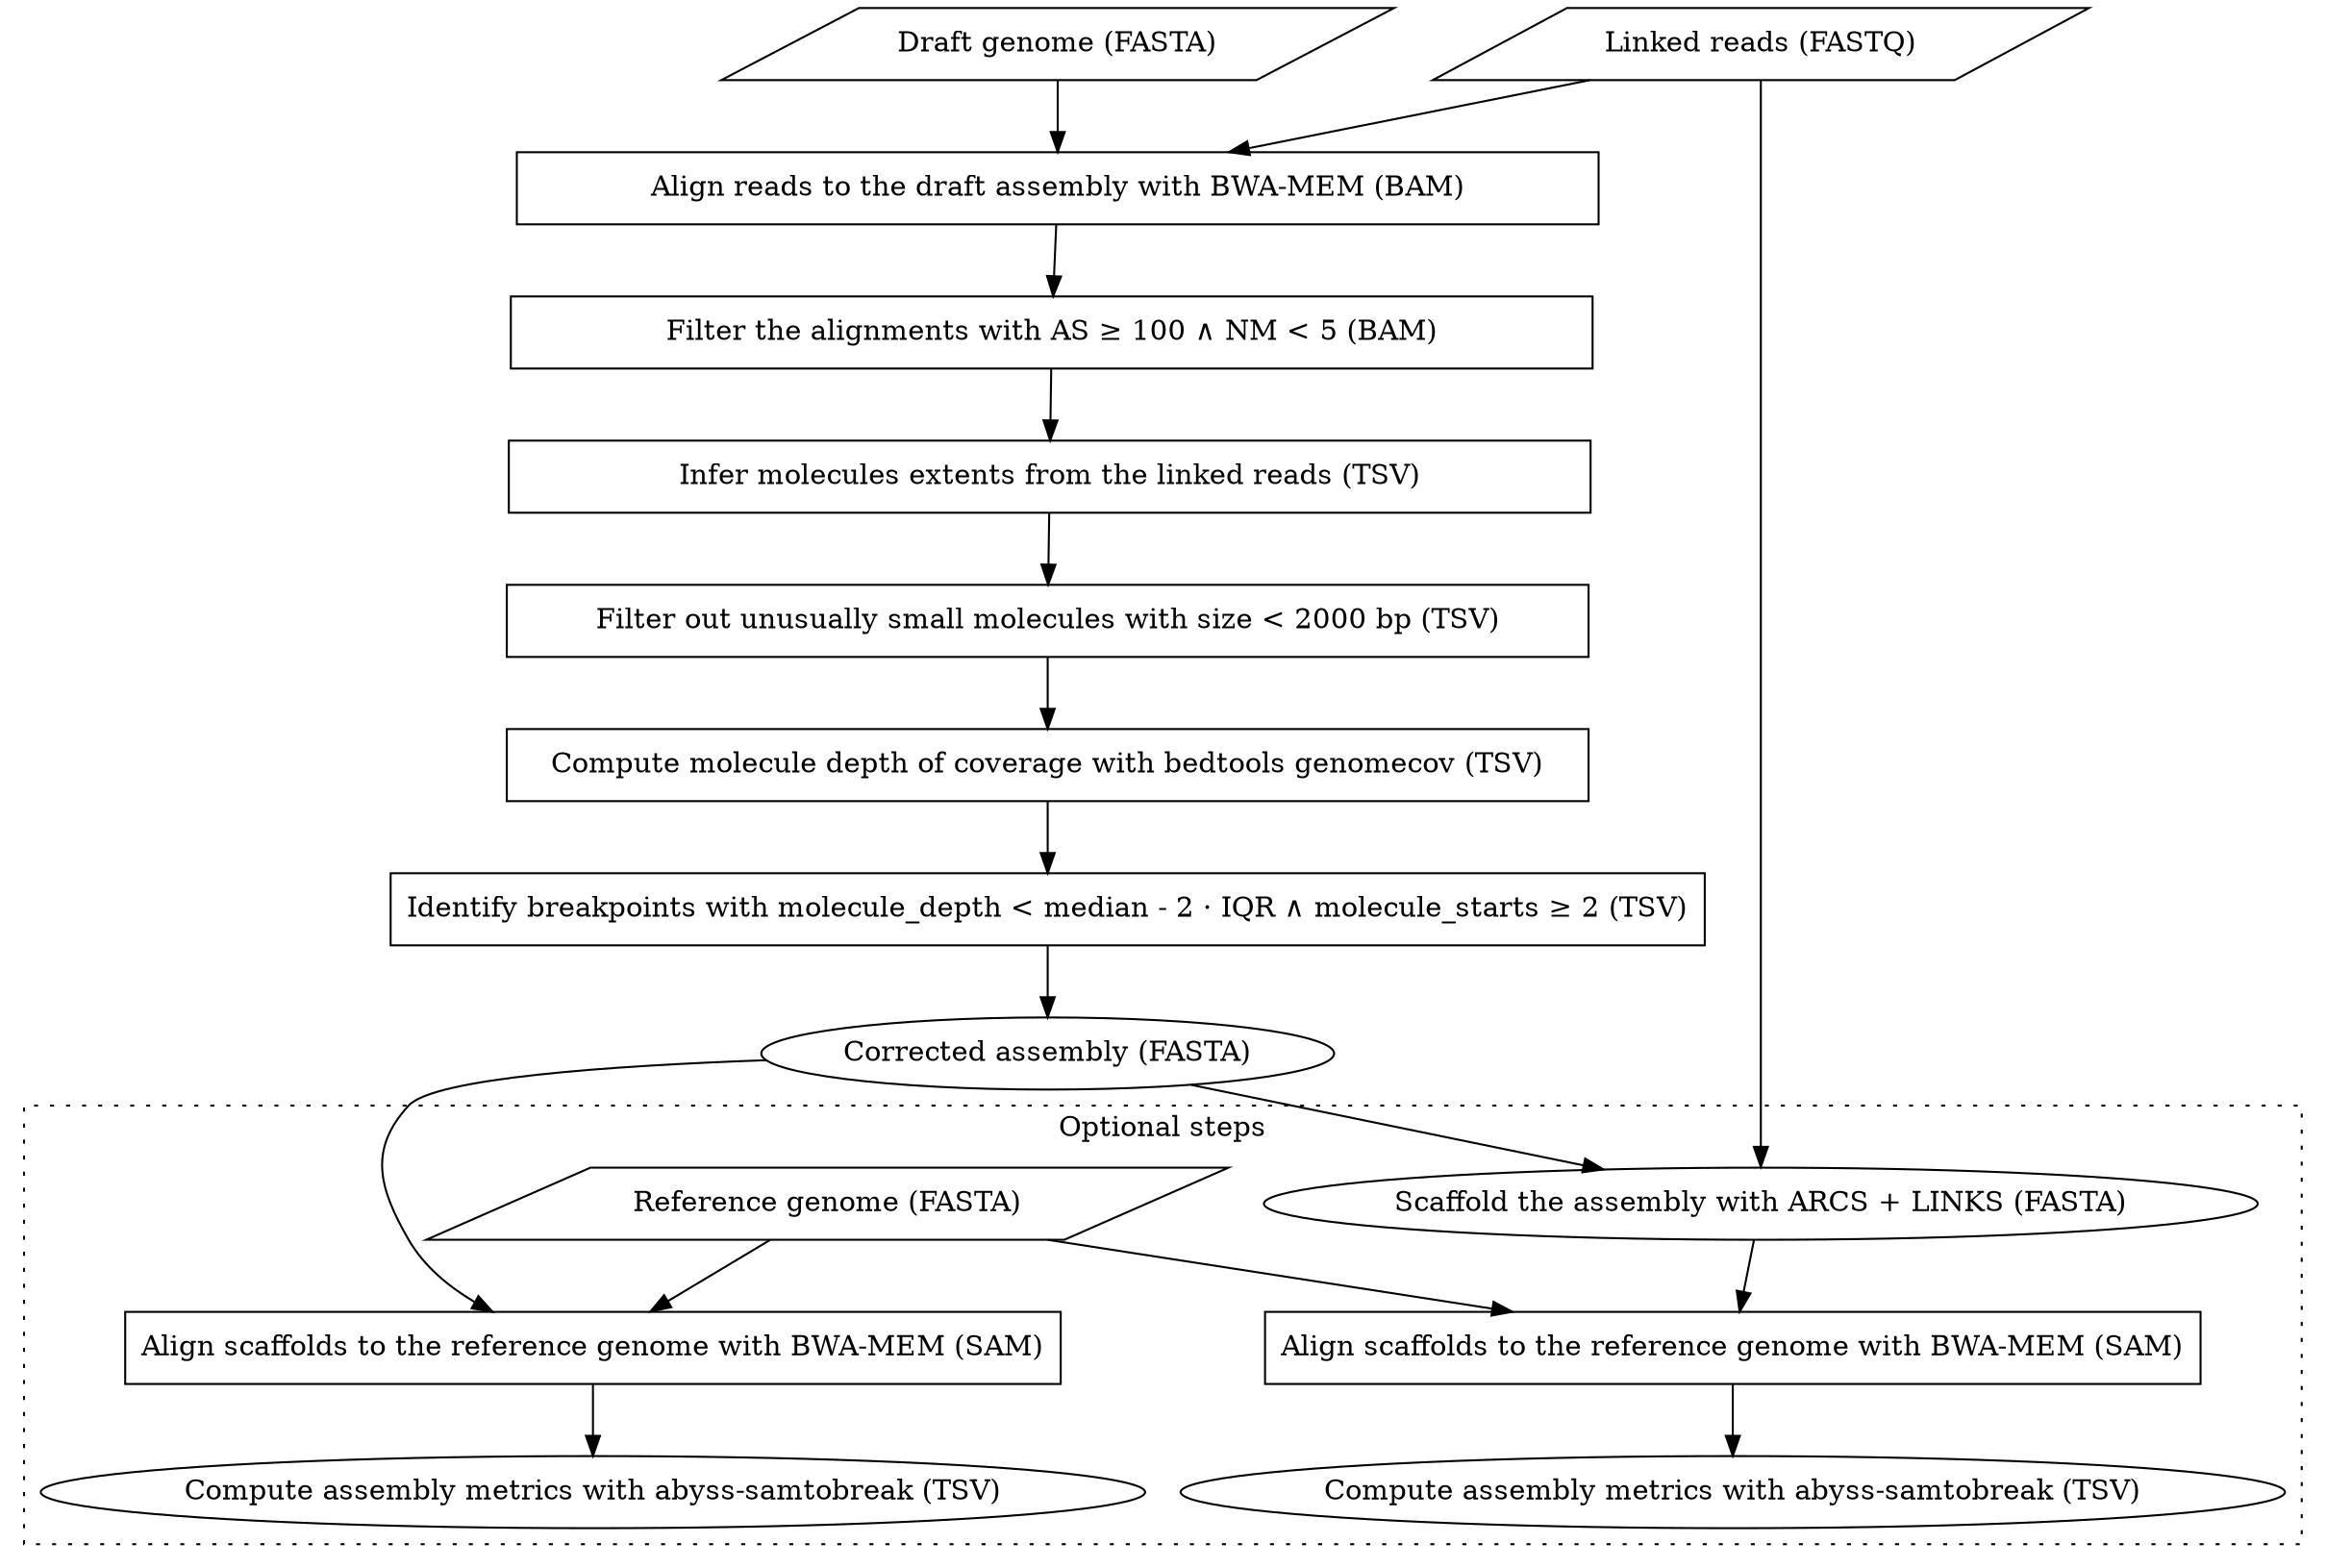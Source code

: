 digraph {
	node [shape="rectangle"]

	reads [label="Linked reads (FASTQ)", shape="parallelogram"]
	draft [label="Draft genome (FASTA)", shape="parallelogram"]

	subgraph {
		node [width=7.5]

		map [label="Align reads to the draft assembly with BWA-MEM (BAM)"]
		filter_reads [label="Filter the alignments with AS ≥ 100 &and; NM < 5 (BAM)"]
		molecules [label="Infer molecules extents from the linked reads (TSV)"]
		filter_molecules [label="Filter out unusually small molecules with size < 2000 bp (TSV)"]
		depth [label="Compute molecule depth of coverage with bedtools genomecov (TSV)"]
		breakpoints [label="Identify breakpoints with molecule_depth < median - 2 &middot; IQR &and; molecule_starts ≥ 2 (TSV)"]
	}

	tigs [label="Corrected assembly (FASTA)", shape="ellipse"]

	subgraph cluster_optional {
		graph [label="Optional steps", style=dotted]

		reference [label="Reference genome (FASTA)", shape="parallelogram"]

		tigs_align [label="Align scaffolds to the reference genome with BWA-MEM (SAM)"]
		tigs_metrics [label="Compute assembly metrics with abyss-samtobreak (TSV)", shape="ellipse"]

		scaffold [label="Scaffold the assembly with ARCS + LINKS (FASTA)", shape="ellipse"]
		scaffold_align [label="Align scaffolds to the reference genome with BWA-MEM (SAM)"]
		scaffold_metrics [label="Compute assembly metrics with abyss-samtobreak (TSV)", shape="ellipse"]
	}

	reads -> map
	draft -> map
	map -> filter_reads
	filter_reads -> molecules
	molecules -> filter_molecules
	filter_molecules -> depth
	depth -> breakpoints
	breakpoints -> tigs

	reference -> tigs_align
	tigs -> tigs_align
	tigs_align -> tigs_metrics

	tigs -> scaffold
	reads -> scaffold

	reference -> scaffold_align
	scaffold -> scaffold_align
	scaffold_align -> scaffold_metrics
}
